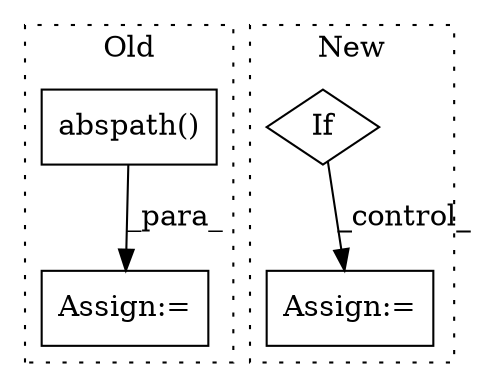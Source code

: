 digraph G {
subgraph cluster0 {
1 [label="abspath()" a="75" s="671,695" l="16,1" shape="box"];
3 [label="Assign:=" a="68" s="652" l="3" shape="box"];
label = "Old";
style="dotted";
}
subgraph cluster1 {
2 [label="If" a="96" s="2522" l="3" shape="diamond"];
4 [label="Assign:=" a="68" s="3102" l="3" shape="box"];
label = "New";
style="dotted";
}
1 -> 3 [label="_para_"];
2 -> 4 [label="_control_"];
}